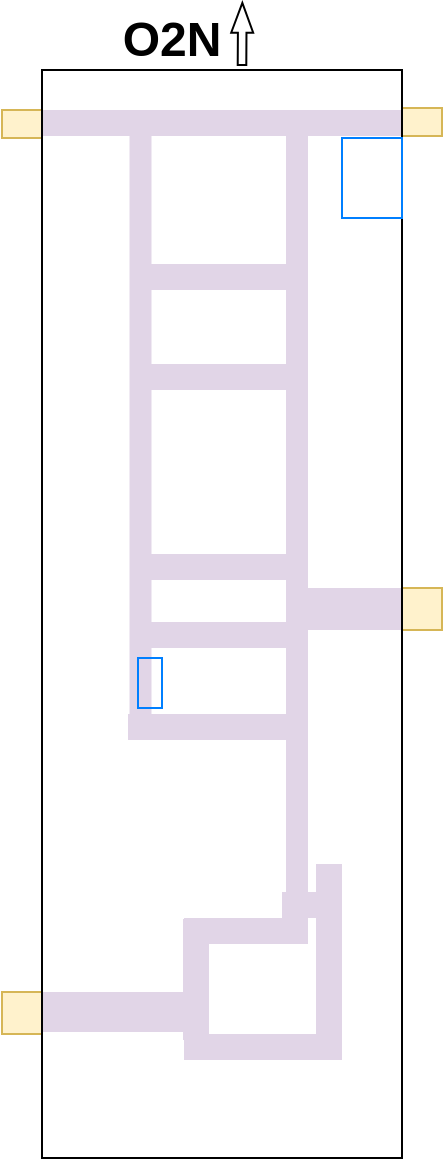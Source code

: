 <mxfile version="20.7.4" type="device"><diagram id="L0i9ZflwicSps0PiPJ39" name="Sida-1"><mxGraphModel dx="926" dy="573" grid="1" gridSize="10" guides="1" tooltips="1" connect="1" arrows="1" fold="1" page="1" pageScale="1" pageWidth="400" pageHeight="650" math="0" shadow="0"><root><mxCell id="0"/><object label="kontur" id="8PQUQbpeVYSMwUGHM3bd-2"><mxCell style="" parent="0" visible="0"/></object><mxCell id="8PQUQbpeVYSMwUGHM3bd-36" value="" style="rounded=0;whiteSpace=wrap;html=1;fillColor=none;" parent="8PQUQbpeVYSMwUGHM3bd-2" vertex="1"><mxGeometry x="165" y="132" width="23" height="43" as="geometry"/></mxCell><mxCell id="8PQUQbpeVYSMwUGHM3bd-39" value="" style="rounded=0;whiteSpace=wrap;html=1;fillColor=none;" parent="8PQUQbpeVYSMwUGHM3bd-2" vertex="1"><mxGeometry x="188" y="132" width="23" height="19" as="geometry"/></mxCell><mxCell id="8PQUQbpeVYSMwUGHM3bd-11" value="" style="endArrow=none;html=1;rounded=0;" parent="8PQUQbpeVYSMwUGHM3bd-2" edge="1"><mxGeometry width="50" height="50" relative="1" as="geometry"><mxPoint x="188" y="175" as="sourcePoint"/><mxPoint x="188" y="152" as="targetPoint"/></mxGeometry></mxCell><mxCell id="8PQUQbpeVYSMwUGHM3bd-12" value="" style="endArrow=none;html=1;rounded=0;" parent="8PQUQbpeVYSMwUGHM3bd-2" edge="1"><mxGeometry width="50" height="50" relative="1" as="geometry"><mxPoint x="188" y="175" as="sourcePoint"/><mxPoint x="212" y="175" as="targetPoint"/></mxGeometry></mxCell><mxCell id="8PQUQbpeVYSMwUGHM3bd-13" value="" style="endArrow=none;html=1;rounded=0;" parent="8PQUQbpeVYSMwUGHM3bd-2" edge="1"><mxGeometry width="50" height="50" relative="1" as="geometry"><mxPoint x="212" y="176" as="sourcePoint"/><mxPoint x="212" y="164" as="targetPoint"/></mxGeometry></mxCell><mxCell id="8PQUQbpeVYSMwUGHM3bd-14" value="" style="endArrow=none;html=1;rounded=0;" parent="8PQUQbpeVYSMwUGHM3bd-2" edge="1"><mxGeometry width="50" height="50" relative="1" as="geometry"><mxPoint x="212" y="165" as="sourcePoint"/><mxPoint x="218" y="165" as="targetPoint"/></mxGeometry></mxCell><mxCell id="8PQUQbpeVYSMwUGHM3bd-22" value="" style="rounded=0;whiteSpace=wrap;html=1;fillColor=none;" parent="8PQUQbpeVYSMwUGHM3bd-2" vertex="1"><mxGeometry x="150" y="547" width="8" height="8" as="geometry"/></mxCell><mxCell id="8PQUQbpeVYSMwUGHM3bd-23" value="" style="endArrow=none;html=1;rounded=0;entryX=1;entryY=0;entryDx=0;entryDy=0;" parent="8PQUQbpeVYSMwUGHM3bd-2" edge="1"><mxGeometry width="50" height="50" relative="1" as="geometry"><mxPoint x="158" y="546" as="sourcePoint"/><mxPoint x="180" y="546" as="targetPoint"/></mxGeometry></mxCell><mxCell id="8PQUQbpeVYSMwUGHM3bd-24" value="" style="endArrow=none;html=1;rounded=0;exitX=0;exitY=0;exitDx=0;exitDy=0;entryX=0;entryY=1;entryDx=0;entryDy=0;" parent="8PQUQbpeVYSMwUGHM3bd-2" edge="1"><mxGeometry width="50" height="50" relative="1" as="geometry"><mxPoint x="158" y="546" as="sourcePoint"/><mxPoint x="158" y="559.0" as="targetPoint"/></mxGeometry></mxCell><mxCell id="8PQUQbpeVYSMwUGHM3bd-25" value="" style="endArrow=none;html=1;rounded=0;exitX=0;exitY=1;exitDx=0;exitDy=0;" parent="8PQUQbpeVYSMwUGHM3bd-2" edge="1"><mxGeometry width="50" height="50" relative="1" as="geometry"><mxPoint x="158" y="559.0" as="sourcePoint"/><mxPoint x="178" y="559" as="targetPoint"/></mxGeometry></mxCell><mxCell id="8PQUQbpeVYSMwUGHM3bd-26" value="" style="rounded=0;whiteSpace=wrap;html=1;fillColor=none;" parent="8PQUQbpeVYSMwUGHM3bd-2" vertex="1"><mxGeometry x="200" y="559" width="13" height="20" as="geometry"/></mxCell><mxCell id="8PQUQbpeVYSMwUGHM3bd-29" value="" style="rounded=0;whiteSpace=wrap;html=1;fillColor=none;" parent="8PQUQbpeVYSMwUGHM3bd-2" vertex="1"><mxGeometry x="165" y="175" width="65" height="21" as="geometry"/></mxCell><mxCell id="8PQUQbpeVYSMwUGHM3bd-30" value="" style="rounded=0;whiteSpace=wrap;html=1;fillColor=none;" parent="8PQUQbpeVYSMwUGHM3bd-2" vertex="1"><mxGeometry x="165" y="206" width="65" height="38" as="geometry"/></mxCell><mxCell id="8PQUQbpeVYSMwUGHM3bd-31" value="" style="rounded=0;whiteSpace=wrap;html=1;fillColor=none;" parent="8PQUQbpeVYSMwUGHM3bd-2" vertex="1"><mxGeometry x="165" y="255" width="65" height="83" as="geometry"/></mxCell><mxCell id="8PQUQbpeVYSMwUGHM3bd-32" value="" style="rounded=0;whiteSpace=wrap;html=1;fillColor=none;" parent="8PQUQbpeVYSMwUGHM3bd-2" vertex="1"><mxGeometry x="165" y="350" width="65" height="23" as="geometry"/></mxCell><mxCell id="8PQUQbpeVYSMwUGHM3bd-33" value="" style="rounded=0;whiteSpace=wrap;html=1;fillColor=none;" parent="8PQUQbpeVYSMwUGHM3bd-2" vertex="1"><mxGeometry x="180" y="382" width="16" height="23" as="geometry"/></mxCell><mxCell id="8PQUQbpeVYSMwUGHM3bd-34" value="" style="endArrow=none;html=1;rounded=0;" parent="8PQUQbpeVYSMwUGHM3bd-2" edge="1"><mxGeometry width="50" height="50" relative="1" as="geometry"><mxPoint x="180" y="382" as="sourcePoint"/><mxPoint x="165" y="382" as="targetPoint"/></mxGeometry></mxCell><mxCell id="8PQUQbpeVYSMwUGHM3bd-37" value="" style="endArrow=none;html=1;rounded=0;" parent="8PQUQbpeVYSMwUGHM3bd-2" edge="1"><mxGeometry width="50" height="50" relative="1" as="geometry"><mxPoint x="224" y="165" as="sourcePoint"/><mxPoint x="230" y="165" as="targetPoint"/></mxGeometry></mxCell><mxCell id="8PQUQbpeVYSMwUGHM3bd-38" value="" style="endArrow=none;html=1;rounded=0;" parent="8PQUQbpeVYSMwUGHM3bd-2" edge="1"><mxGeometry width="50" height="50" relative="1" as="geometry"><mxPoint x="230" y="176" as="sourcePoint"/><mxPoint x="230" y="164" as="targetPoint"/></mxGeometry></mxCell><mxCell id="8PQUQbpeVYSMwUGHM3bd-41" value="" style="rounded=0;whiteSpace=wrap;html=1;fillColor=none;" parent="8PQUQbpeVYSMwUGHM3bd-2" vertex="1"><mxGeometry x="110" y="445" width="117" height="75" as="geometry"/></mxCell><mxCell id="8PQUQbpeVYSMwUGHM3bd-42" value="" style="rounded=0;whiteSpace=wrap;html=1;fillColor=none;" parent="8PQUQbpeVYSMwUGHM3bd-2" vertex="1"><mxGeometry x="110" y="520" width="71" height="26" as="geometry"/></mxCell><mxCell id="8PQUQbpeVYSMwUGHM3bd-43" value="" style="rounded=0;whiteSpace=wrap;html=1;fillColor=none;" parent="8PQUQbpeVYSMwUGHM3bd-2" vertex="1"><mxGeometry x="240" y="445" width="50" height="135" as="geometry"/></mxCell><mxCell id="8PQUQbpeVYSMwUGHM3bd-44" value="" style="rounded=0;whiteSpace=wrap;html=1;fillColor=none;" parent="8PQUQbpeVYSMwUGHM3bd-2" vertex="1"><mxGeometry x="190" y="530" width="50" height="50" as="geometry"/></mxCell><mxCell id="8PQUQbpeVYSMwUGHM3bd-46" value="" style="rounded=0;whiteSpace=wrap;html=1;fillColor=none;" parent="8PQUQbpeVYSMwUGHM3bd-2" vertex="1"><mxGeometry x="110" y="579" width="60" height="60" as="geometry"/></mxCell><mxCell id="8PQUQbpeVYSMwUGHM3bd-48" value="" style="rounded=0;whiteSpace=wrap;html=1;strokeColor=#000000;fillColor=none;" parent="8PQUQbpeVYSMwUGHM3bd-2" vertex="1"><mxGeometry x="290" y="353" width="30" height="25" as="geometry"/></mxCell><mxCell id="8PQUQbpeVYSMwUGHM3bd-49" value="" style="rounded=0;whiteSpace=wrap;html=1;strokeColor=#000000;fillColor=none;" parent="8PQUQbpeVYSMwUGHM3bd-2" vertex="1"><mxGeometry x="260" y="96" width="30" height="39" as="geometry"/></mxCell><mxCell id="8PQUQbpeVYSMwUGHM3bd-51" value="" style="rounded=0;whiteSpace=wrap;html=1;strokeColor=#000000;fillColor=none;" parent="8PQUQbpeVYSMwUGHM3bd-2" vertex="1"><mxGeometry x="76" y="115" width="34" height="17" as="geometry"/></mxCell><mxCell id="8PQUQbpeVYSMwUGHM3bd-52" value="" style="endArrow=none;html=1;rounded=0;exitX=0;exitY=0;exitDx=0;exitDy=0;" parent="8PQUQbpeVYSMwUGHM3bd-2" edge="1"><mxGeometry width="50" height="50" relative="1" as="geometry"><mxPoint x="165" y="415" as="sourcePoint"/><mxPoint x="165" y="382" as="targetPoint"/></mxGeometry></mxCell><mxCell id="8PQUQbpeVYSMwUGHM3bd-54" value="" style="rounded=0;whiteSpace=wrap;html=1;strokeColor=#000000;fillColor=none;" parent="8PQUQbpeVYSMwUGHM3bd-2" vertex="1"><mxGeometry x="90" y="546" width="20" height="33" as="geometry"/></mxCell><object label="gateways" id="8PQUQbpeVYSMwUGHM3bd-57"><mxCell style="" parent="0"/></object><mxCell id="8PQUQbpeVYSMwUGHM3bd-59" value="" style="rounded=0;whiteSpace=wrap;html=1;strokeColor=none;strokeWidth=1;fontSize=24;fillColor=#e1d5e7;fillStyle=auto;" parent="8PQUQbpeVYSMwUGHM3bd-57" vertex="1"><mxGeometry x="110" y="116" width="180" height="13" as="geometry"/></mxCell><mxCell id="8PQUQbpeVYSMwUGHM3bd-60" value="" style="rounded=0;whiteSpace=wrap;html=1;strokeColor=none;strokeWidth=1;fontSize=24;fillColor=#e1d5e7;fillStyle=auto;rotation=90;" parent="8PQUQbpeVYSMwUGHM3bd-57" vertex="1"><mxGeometry x="41.25" y="318.75" width="392.5" height="11" as="geometry"/></mxCell><mxCell id="8PQUQbpeVYSMwUGHM3bd-61" value="" style="rounded=0;whiteSpace=wrap;html=1;strokeColor=none;strokeWidth=1;fontSize=24;fillColor=#e1d5e7;fillStyle=auto;rotation=90;" parent="8PQUQbpeVYSMwUGHM3bd-57" vertex="1"><mxGeometry x="4.75" y="269.25" width="309" height="11" as="geometry"/></mxCell><mxCell id="8PQUQbpeVYSMwUGHM3bd-62" value="" style="rounded=0;whiteSpace=wrap;html=1;strokeColor=none;strokeWidth=1;fontSize=24;fillColor=#e1d5e7;fillStyle=auto;" parent="8PQUQbpeVYSMwUGHM3bd-57" vertex="1"><mxGeometry x="153" y="418" width="87" height="13" as="geometry"/></mxCell><mxCell id="8PQUQbpeVYSMwUGHM3bd-63" value="" style="rounded=0;whiteSpace=wrap;html=1;strokeColor=none;strokeWidth=1;fontSize=24;fillColor=#e1d5e7;fillStyle=auto;" parent="8PQUQbpeVYSMwUGHM3bd-57" vertex="1"><mxGeometry x="181" y="520" width="62" height="13" as="geometry"/></mxCell><mxCell id="8PQUQbpeVYSMwUGHM3bd-64" value="" style="rounded=0;whiteSpace=wrap;html=1;strokeColor=none;strokeWidth=1;fontSize=24;fillColor=#e1d5e7;fillStyle=auto;rotation=90;" parent="8PQUQbpeVYSMwUGHM3bd-57" vertex="1"><mxGeometry x="156.75" y="544.25" width="60.5" height="13" as="geometry"/></mxCell><mxCell id="8PQUQbpeVYSMwUGHM3bd-65" value="" style="rounded=0;whiteSpace=wrap;html=1;strokeColor=none;strokeWidth=1;fontSize=24;fillColor=#e1d5e7;fillStyle=auto;rotation=-180;" parent="8PQUQbpeVYSMwUGHM3bd-57" vertex="1"><mxGeometry x="110" y="557" width="71" height="20" as="geometry"/></mxCell><mxCell id="8PQUQbpeVYSMwUGHM3bd-66" value="" style="rounded=0;whiteSpace=wrap;html=1;strokeColor=none;strokeWidth=1;fontSize=24;fillColor=#e1d5e7;fillStyle=auto;" parent="8PQUQbpeVYSMwUGHM3bd-57" vertex="1"><mxGeometry x="181" y="578" width="79" height="13" as="geometry"/></mxCell><mxCell id="8PQUQbpeVYSMwUGHM3bd-67" value="" style="rounded=0;whiteSpace=wrap;html=1;strokeColor=none;strokeWidth=1;fontSize=24;fillColor=#e1d5e7;fillStyle=auto;rotation=-90;" parent="8PQUQbpeVYSMwUGHM3bd-57" vertex="1"><mxGeometry x="210.5" y="529.5" width="86" height="13" as="geometry"/></mxCell><mxCell id="8PQUQbpeVYSMwUGHM3bd-68" value="" style="rounded=0;whiteSpace=wrap;html=1;strokeColor=none;strokeWidth=1;fontSize=24;fillColor=#e1d5e7;fillStyle=auto;" parent="8PQUQbpeVYSMwUGHM3bd-57" vertex="1"><mxGeometry x="156" y="372" width="79" height="13" as="geometry"/></mxCell><mxCell id="8PQUQbpeVYSMwUGHM3bd-69" value="" style="rounded=0;whiteSpace=wrap;html=1;strokeColor=none;strokeWidth=1;fontSize=24;fillColor=#e1d5e7;fillStyle=auto;" parent="8PQUQbpeVYSMwUGHM3bd-57" vertex="1"><mxGeometry x="230" y="507" width="30" height="13" as="geometry"/></mxCell><mxCell id="8PQUQbpeVYSMwUGHM3bd-70" value="" style="rounded=0;whiteSpace=wrap;html=1;strokeColor=none;strokeWidth=1;fontSize=24;fillColor=#e1d5e7;fillStyle=auto;" parent="8PQUQbpeVYSMwUGHM3bd-57" vertex="1"><mxGeometry x="158" y="338" width="79" height="13" as="geometry"/></mxCell><mxCell id="8PQUQbpeVYSMwUGHM3bd-72" value="" style="rounded=0;whiteSpace=wrap;html=1;strokeColor=none;strokeWidth=1;fontSize=24;fillColor=#e1d5e7;fillStyle=auto;" parent="8PQUQbpeVYSMwUGHM3bd-57" vertex="1"><mxGeometry x="158" y="243" width="79" height="13" as="geometry"/></mxCell><mxCell id="8PQUQbpeVYSMwUGHM3bd-73" value="" style="rounded=0;whiteSpace=wrap;html=1;strokeColor=none;strokeWidth=1;fontSize=24;fillColor=#e1d5e7;fillStyle=auto;" parent="8PQUQbpeVYSMwUGHM3bd-57" vertex="1"><mxGeometry x="159" y="193" width="79" height="13" as="geometry"/></mxCell><mxCell id="8PQUQbpeVYSMwUGHM3bd-74" value="" style="rounded=0;whiteSpace=wrap;html=1;strokeColor=none;strokeWidth=1;fontSize=24;fillColor=#e1d5e7;fillStyle=auto;" parent="8PQUQbpeVYSMwUGHM3bd-57" vertex="1"><mxGeometry x="238" y="355" width="52" height="21" as="geometry"/></mxCell><mxCell id="8PQUQbpeVYSMwUGHM3bd-75" value="" style="rounded=0;whiteSpace=wrap;html=1;strokeColor=#d6b656;strokeWidth=1;fontSize=24;fillColor=#fff2cc;fillStyle=auto;" parent="8PQUQbpeVYSMwUGHM3bd-57" vertex="1"><mxGeometry x="290" y="355" width="20" height="21" as="geometry"/></mxCell><mxCell id="8PQUQbpeVYSMwUGHM3bd-76" value="" style="rounded=0;whiteSpace=wrap;html=1;strokeColor=#d6b656;strokeWidth=1;fontSize=24;fillColor=#fff2cc;fillStyle=auto;" parent="8PQUQbpeVYSMwUGHM3bd-57" vertex="1"><mxGeometry x="90" y="116" width="20" height="14" as="geometry"/></mxCell><mxCell id="8PQUQbpeVYSMwUGHM3bd-78" value="" style="rounded=0;whiteSpace=wrap;html=1;strokeColor=#d6b656;strokeWidth=1;fontSize=24;fillColor=#fff2cc;fillStyle=auto;" parent="8PQUQbpeVYSMwUGHM3bd-57" vertex="1"><mxGeometry x="90" y="557" width="20" height="21" as="geometry"/></mxCell><mxCell id="8PQUQbpeVYSMwUGHM3bd-88" value="" style="rounded=0;whiteSpace=wrap;html=1;strokeColor=#d6b656;strokeWidth=1;fontSize=24;fillColor=#fff2cc;fillStyle=auto;" parent="8PQUQbpeVYSMwUGHM3bd-57" vertex="1"><mxGeometry x="290" y="115" width="20" height="14" as="geometry"/></mxCell><object label="kontur2" id="8PQUQbpeVYSMwUGHM3bd-79"><mxCell style="" parent="0"/></object><mxCell id="8PQUQbpeVYSMwUGHM3bd-81" value="" style="rounded=0;whiteSpace=wrap;html=1;fillColor=none;" parent="8PQUQbpeVYSMwUGHM3bd-79" vertex="1"><mxGeometry x="110" y="96" width="180" height="544" as="geometry"/></mxCell><mxCell id="8PQUQbpeVYSMwUGHM3bd-82" value="" style="rounded=0;whiteSpace=wrap;html=1;fillColor=none;strokeColor=#007FFF;" parent="8PQUQbpeVYSMwUGHM3bd-79" vertex="1"><mxGeometry x="158" y="390" width="12" height="25" as="geometry"/></mxCell><mxCell id="8PQUQbpeVYSMwUGHM3bd-83" value="" style="rounded=0;whiteSpace=wrap;html=1;fillColor=none;strokeColor=#007FFF;" parent="8PQUQbpeVYSMwUGHM3bd-79" vertex="1"><mxGeometry x="260" y="130" width="30" height="40" as="geometry"/></mxCell><mxCell id="8PQUQbpeVYSMwUGHM3bd-86" value="" style="shape=flexArrow;endArrow=classic;html=1;rounded=0;fontSize=24;entryX=0.001;entryY=0.169;entryDx=0;entryDy=0;entryPerimeter=0;endWidth=5.714;endSize=4.638;width=4.286;" parent="8PQUQbpeVYSMwUGHM3bd-79" edge="1"><mxGeometry width="50" height="50" relative="1" as="geometry"><mxPoint x="210" y="94" as="sourcePoint"/><mxPoint x="210.18" y="61.936" as="targetPoint"/></mxGeometry></mxCell><mxCell id="8PQUQbpeVYSMwUGHM3bd-87" value="&lt;b&gt;&lt;font style=&quot;font-size: 24px;&quot;&gt;O2N&lt;/font&gt;&lt;/b&gt;" style="text;html=1;strokeColor=none;fillColor=none;align=center;verticalAlign=middle;whiteSpace=wrap;rounded=0;" parent="8PQUQbpeVYSMwUGHM3bd-79" vertex="1"><mxGeometry x="145" y="66" width="60" height="30" as="geometry"/></mxCell></root></mxGraphModel></diagram></mxfile>